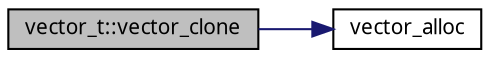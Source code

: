 digraph "vector_t::vector_clone"
{
 // INTERACTIVE_SVG=YES
 // LATEX_PDF_SIZE
  bgcolor="transparent";
  edge [fontname="Mononoki",fontsize="10",labelfontname="Mononoki",labelfontsize="10"];
  node [fontname="Mononoki",fontsize="10",shape=record];
  rankdir="LR";
  Node1 [label="vector_t::vector_clone",height=0.2,width=0.4,color="black", fillcolor="grey75", style="filled", fontcolor="black",tooltip="Duplicate vector."];
  Node1 -> Node2 [color="midnightblue",fontsize="10",style="solid",fontname="Mononoki"];
  Node2 [label="vector_alloc",height=0.2,width=0.4,color="black",URL="$group__Allocation.html#ga89098aef4a81474d9302ba1f8b1474b8",tooltip="Allocates memory chunk of alloc_size."];
}
